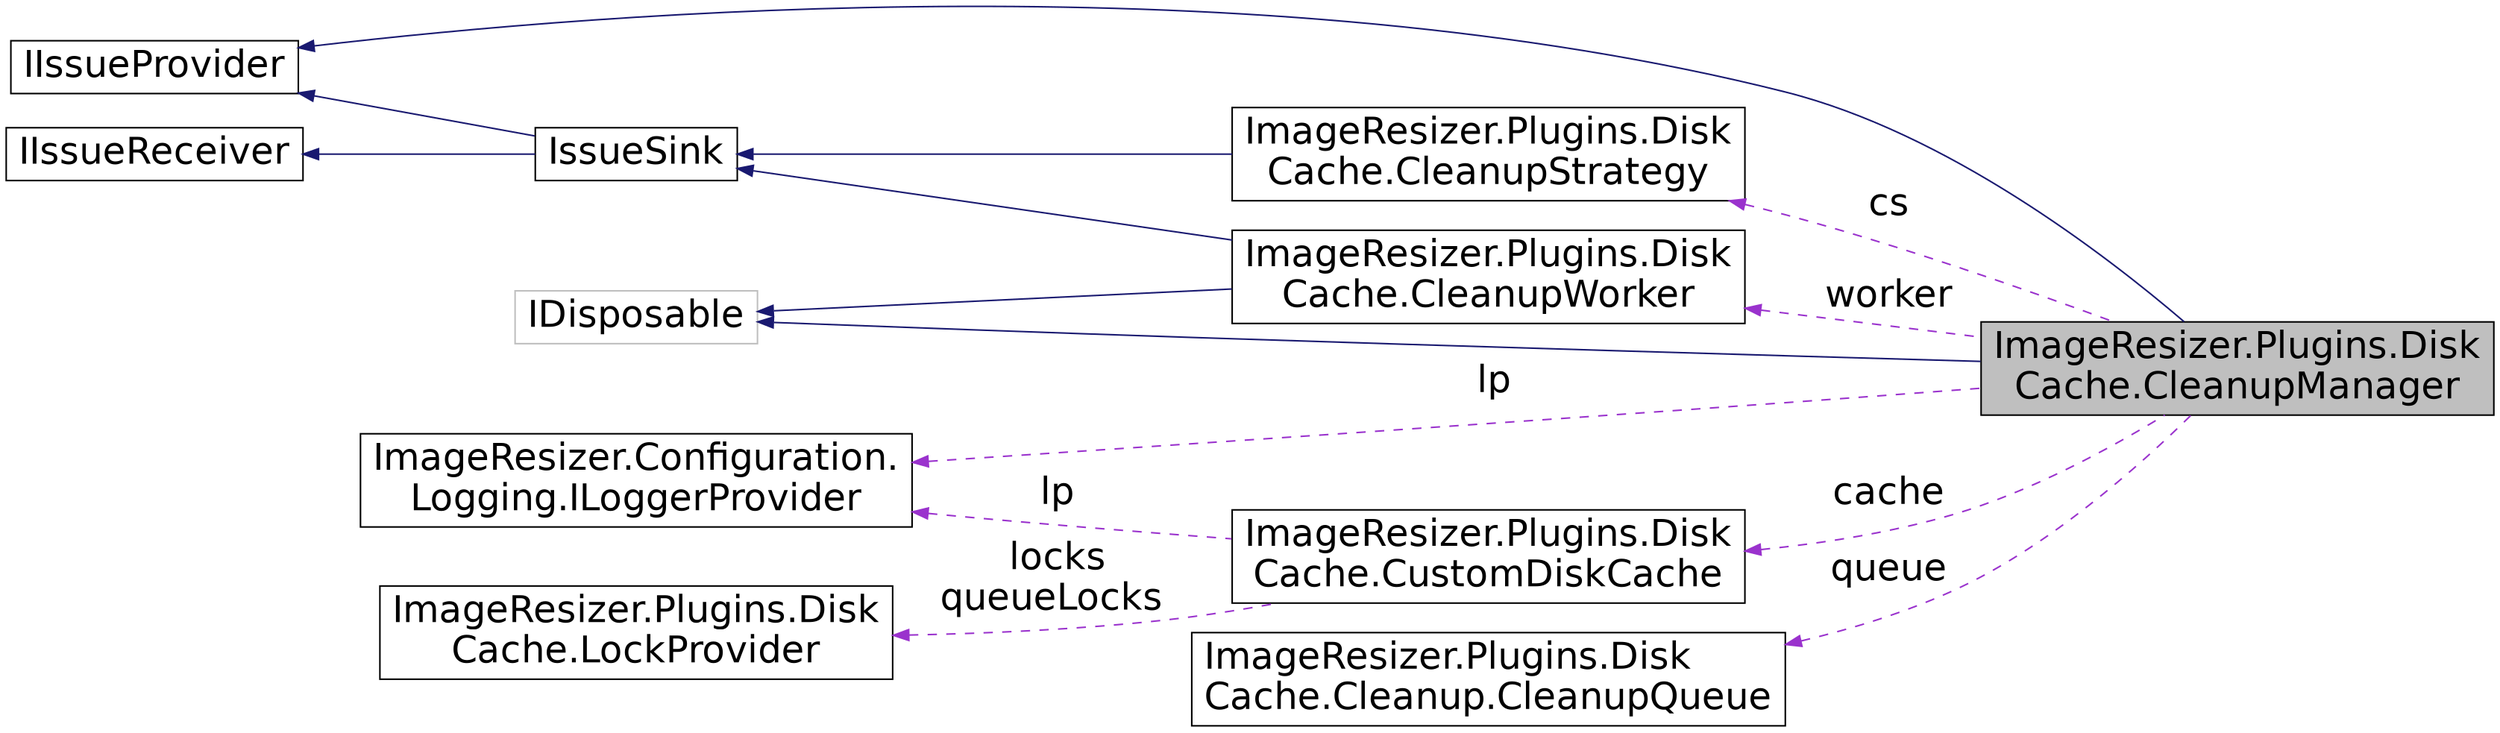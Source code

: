 digraph "ImageResizer.Plugins.DiskCache.CleanupManager"
{
  edge [fontname="Helvetica",fontsize="24",labelfontname="Helvetica",labelfontsize="24"];
  node [fontname="Helvetica",fontsize="24",shape=record];
  rankdir="LR";
  Node1 [label="ImageResizer.Plugins.Disk\lCache.CleanupManager",height=0.2,width=0.4,color="black", fillcolor="grey75", style="filled" fontcolor="black"];
  Node2 -> Node1 [dir="back",color="midnightblue",fontsize="24",style="solid",fontname="Helvetica"];
  Node2 [label="IIssueProvider",height=0.2,width=0.4,color="black", fillcolor="white", style="filled",URL="$interface_image_resizer_1_1_configuration_1_1_issues_1_1_i_issue_provider.html"];
  Node3 -> Node1 [dir="back",color="midnightblue",fontsize="24",style="solid",fontname="Helvetica"];
  Node3 [label="IDisposable",height=0.2,width=0.4,color="grey75", fillcolor="white", style="filled"];
  Node4 -> Node1 [dir="back",color="darkorchid3",fontsize="24",style="dashed",label=" lp" ,fontname="Helvetica"];
  Node4 [label="ImageResizer.Configuration.\lLogging.ILoggerProvider",height=0.2,width=0.4,color="black", fillcolor="white", style="filled",URL="$interface_image_resizer_1_1_configuration_1_1_logging_1_1_i_logger_provider.html"];
  Node5 -> Node1 [dir="back",color="darkorchid3",fontsize="24",style="dashed",label=" cs" ,fontname="Helvetica"];
  Node5 [label="ImageResizer.Plugins.Disk\lCache.CleanupStrategy",height=0.2,width=0.4,color="black", fillcolor="white", style="filled",URL="$class_image_resizer_1_1_plugins_1_1_disk_cache_1_1_cleanup_strategy.html"];
  Node6 -> Node5 [dir="back",color="midnightblue",fontsize="24",style="solid",fontname="Helvetica"];
  Node6 [label="IssueSink",height=0.2,width=0.4,color="black", fillcolor="white", style="filled",URL="$class_image_resizer_1_1_configuration_1_1_issues_1_1_issue_sink.html"];
  Node2 -> Node6 [dir="back",color="midnightblue",fontsize="24",style="solid",fontname="Helvetica"];
  Node7 -> Node6 [dir="back",color="midnightblue",fontsize="24",style="solid",fontname="Helvetica"];
  Node7 [label="IIssueReceiver",height=0.2,width=0.4,color="black", fillcolor="white", style="filled",URL="$interface_image_resizer_1_1_configuration_1_1_issues_1_1_i_issue_receiver.html"];
  Node8 -> Node1 [dir="back",color="darkorchid3",fontsize="24",style="dashed",label=" cache" ,fontname="Helvetica"];
  Node8 [label="ImageResizer.Plugins.Disk\lCache.CustomDiskCache",height=0.2,width=0.4,color="black", fillcolor="white", style="filled",URL="$class_image_resizer_1_1_plugins_1_1_disk_cache_1_1_custom_disk_cache.html",tooltip="Handles access to a disk-based file cache. Handles locking and versioning. Supports subfolders for sc..."];
  Node4 -> Node8 [dir="back",color="darkorchid3",fontsize="24",style="dashed",label=" lp" ,fontname="Helvetica"];
  Node9 -> Node8 [dir="back",color="darkorchid3",fontsize="24",style="dashed",label=" locks\nqueueLocks" ,fontname="Helvetica"];
  Node9 [label="ImageResizer.Plugins.Disk\lCache.LockProvider",height=0.2,width=0.4,color="black", fillcolor="white", style="filled",URL="$class_image_resizer_1_1_plugins_1_1_disk_cache_1_1_lock_provider.html",tooltip="Provides locking based on a string key. Locks are local to the LockProvider instance. The class handles disposing of unused locks. Generally used for coordinating writes to files (of which there can be millions). Only keeps key/lock pairs in memory which are in use. Thread-safe. "];
  Node10 -> Node1 [dir="back",color="darkorchid3",fontsize="24",style="dashed",label=" worker" ,fontname="Helvetica"];
  Node10 [label="ImageResizer.Plugins.Disk\lCache.CleanupWorker",height=0.2,width=0.4,color="black", fillcolor="white", style="filled",URL="$class_image_resizer_1_1_plugins_1_1_disk_cache_1_1_cleanup_worker.html"];
  Node6 -> Node10 [dir="back",color="midnightblue",fontsize="24",style="solid",fontname="Helvetica"];
  Node3 -> Node10 [dir="back",color="midnightblue",fontsize="24",style="solid",fontname="Helvetica"];
  Node11 -> Node1 [dir="back",color="darkorchid3",fontsize="24",style="dashed",label=" queue" ,fontname="Helvetica"];
  Node11 [label="ImageResizer.Plugins.Disk\lCache.Cleanup.CleanupQueue",height=0.2,width=0.4,color="black", fillcolor="white", style="filled",URL="$class_image_resizer_1_1_plugins_1_1_disk_cache_1_1_cleanup_1_1_cleanup_queue.html"];
}
